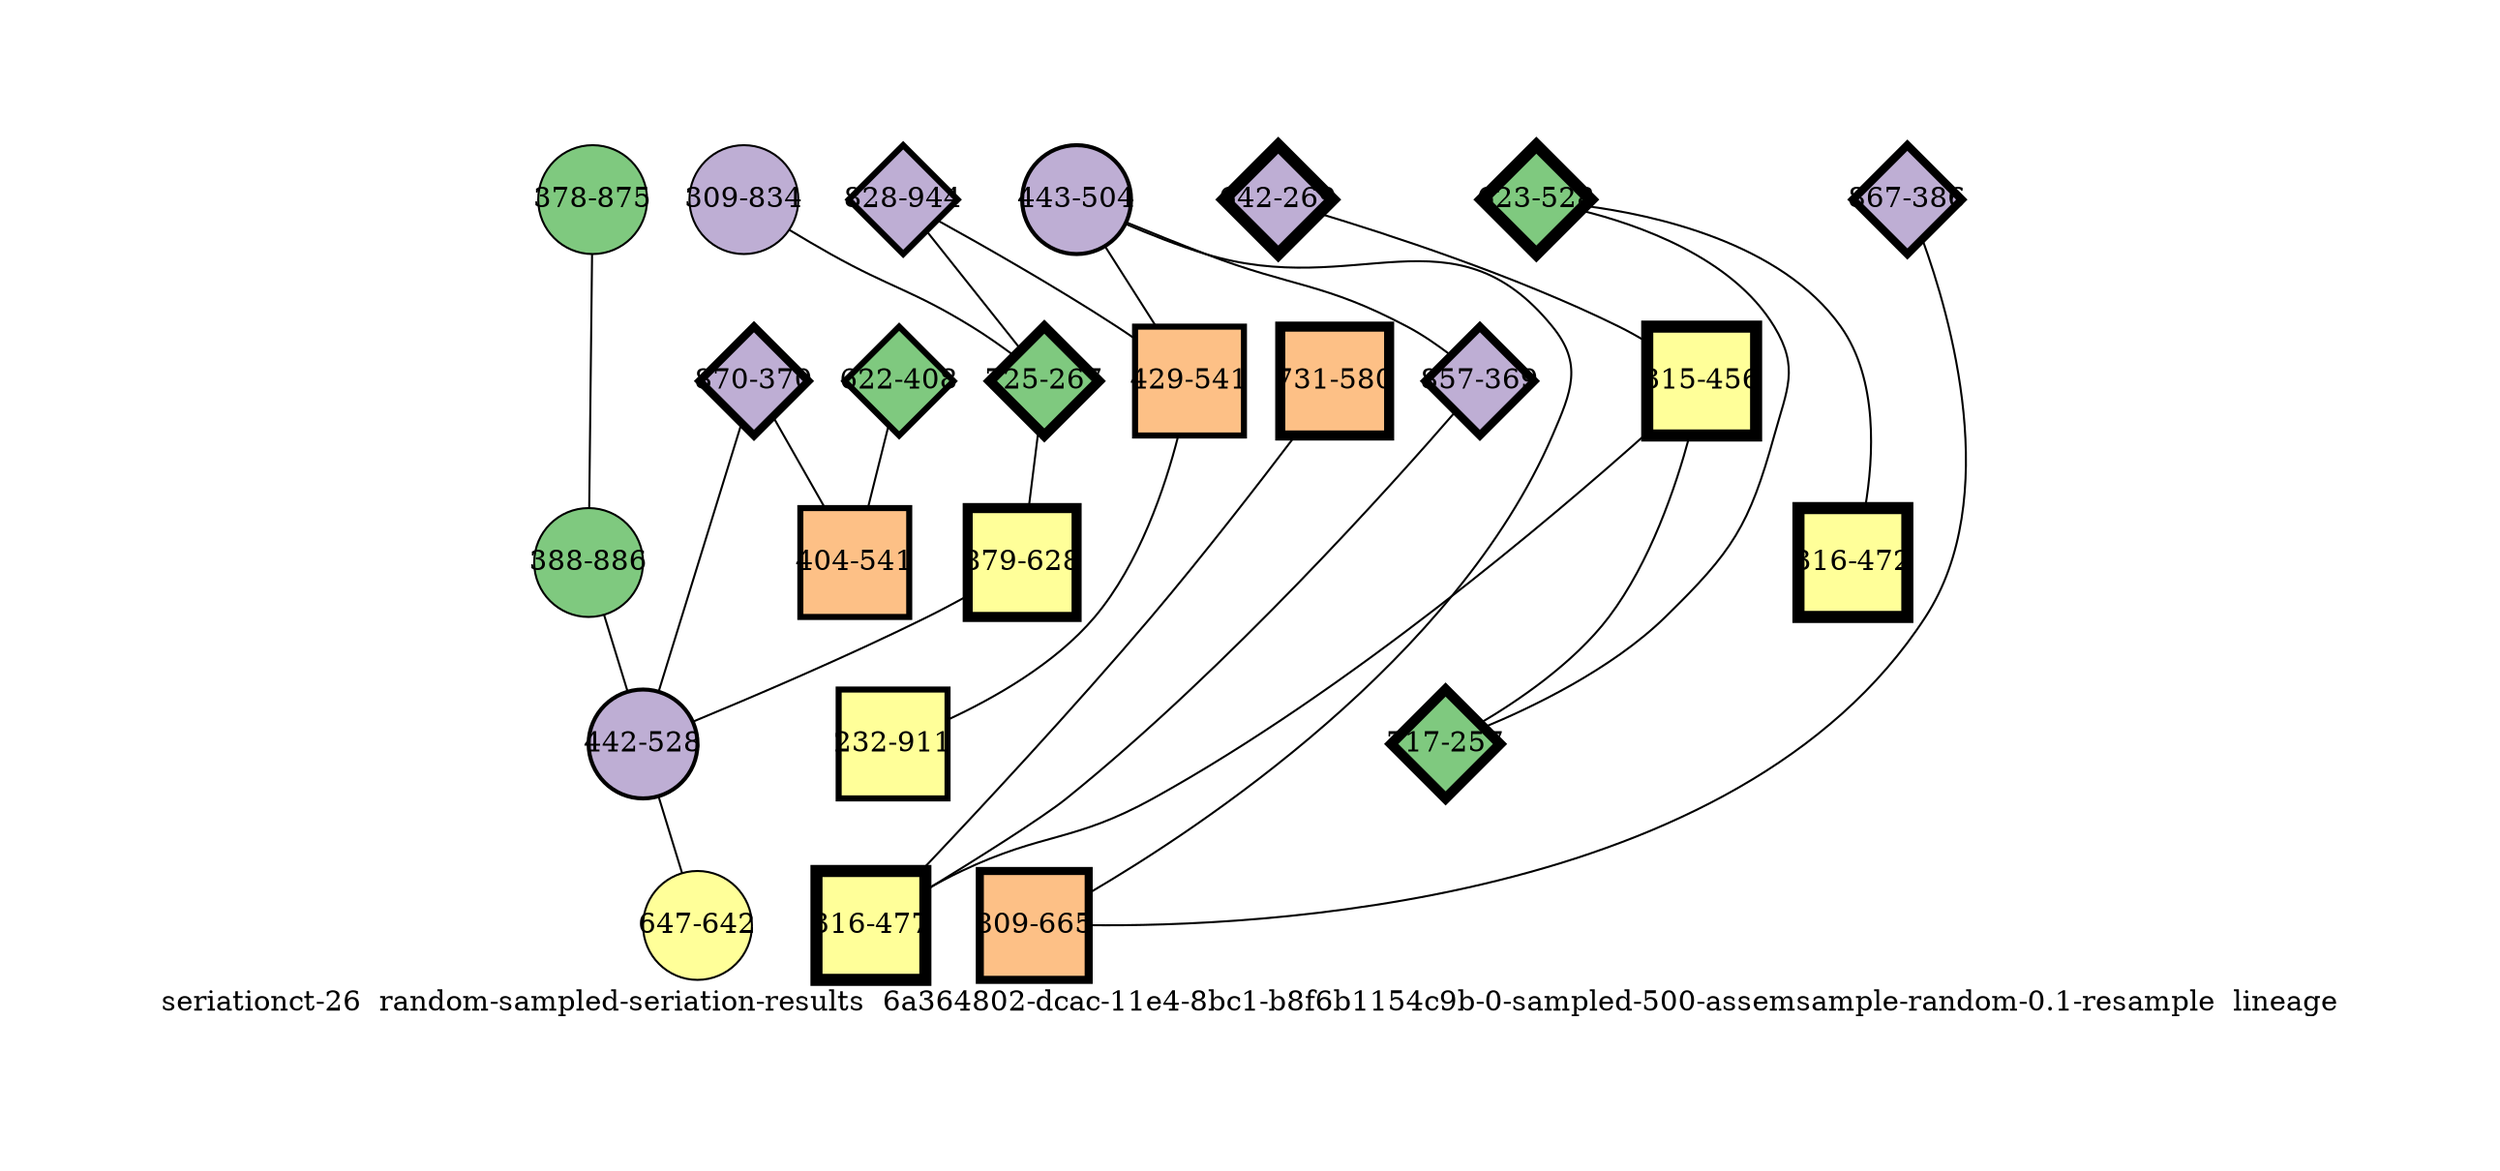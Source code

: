 strict graph "seriationct-26  random-sampled-seriation-results  6a364802-dcac-11e4-8bc1-b8f6b1154c9b-0-sampled-500-assemsample-random-0.1-resample  lineage" {
labelloc=b;
ratio=auto;
pad="1.0";
label="seriationct-26  random-sampled-seriation-results  6a364802-dcac-11e4-8bc1-b8f6b1154c9b-0-sampled-500-assemsample-random-0.1-resample  lineage";
node [width="0.75", style=filled, fixedsize=true, height="0.75", shape=circle, label=""];
0 [xCoordinate="944.0", appears_in_slice=3, yCoordinate="828.0", colorscheme=accent6, lineage_id=2, short_label="828-944", label="828-944", shape=diamond, cluster_id=1, fillcolor=2, size="500.0", id=0, penwidth="3.0"];
1 [xCoordinate="504.0", appears_in_slice=2, yCoordinate="443.0", colorscheme=accent6, lineage_id=0, short_label="443-504", label="443-504", shape=circle, cluster_id=1, fillcolor=2, size="500.0", id=1, penwidth="2.0"];
2 [xCoordinate="269.0", appears_in_slice=6, yCoordinate="642.0", colorscheme=accent6, lineage_id=2, short_label="642-269", label="642-269", shape=diamond, cluster_id=1, fillcolor=2, size="500.0", id=2, penwidth="6.0"];
3 [xCoordinate="834.0", appears_in_slice=1, yCoordinate="309.0", colorscheme=accent6, lineage_id=0, short_label="309-834", label="309-834", shape=circle, cluster_id=1, fillcolor=2, size="500.0", id=3, penwidth="1.0"];
4 [xCoordinate="369.0", appears_in_slice=4, yCoordinate="857.0", colorscheme=accent6, lineage_id=2, short_label="857-369", label="857-369", shape=diamond, cluster_id=1, fillcolor=2, size="500.0", id=4, penwidth="4.0"];
5 [xCoordinate="875.0", appears_in_slice=1, yCoordinate="378.0", colorscheme=accent6, lineage_id=0, short_label="378-875", label="378-875", shape=circle, cluster_id=0, fillcolor=1, size="500.0", id=5, penwidth="1.0"];
6 [xCoordinate="528.0", appears_in_slice=6, yCoordinate="623.0", colorscheme=accent6, lineage_id=2, short_label="623-528", label="623-528", shape=diamond, cluster_id=0, fillcolor=1, size="500.0", id=6, penwidth="6.0"];
7 [xCoordinate="267.0", appears_in_slice=5, yCoordinate="725.0", colorscheme=accent6, lineage_id=2, short_label="725-267", label="725-267", shape=diamond, cluster_id=0, fillcolor=1, size="500.0", id=7, penwidth="5.0"];
8 [xCoordinate="456.0", appears_in_slice=6, yCoordinate="315.0", colorscheme=accent6, lineage_id=1, short_label="315-456", label="315-456", shape=square, cluster_id=3, fillcolor=4, size="500.0", id=8, penwidth="6.0"];
9 [xCoordinate="541.0", appears_in_slice=3, yCoordinate="429.0", colorscheme=accent6, lineage_id=1, short_label="429-541", label="429-541", shape=square, cluster_id=2, fillcolor=3, size="500.0", id=9, penwidth="3.0"];
10 [xCoordinate="257.0", appears_in_slice=5, yCoordinate="717.0", colorscheme=accent6, lineage_id=2, short_label="717-257", label="717-257", shape=diamond, cluster_id=0, fillcolor=1, size="500.0", id=10, penwidth="5.0"];
11 [xCoordinate="386.0", appears_in_slice=4, yCoordinate="867.0", colorscheme=accent6, lineage_id=2, short_label="867-386", label="867-386", shape=diamond, cluster_id=1, fillcolor=2, size="500.0", id=11, penwidth="4.0"];
12 [xCoordinate="665.0", appears_in_slice=4, yCoordinate="809.0", colorscheme=accent6, lineage_id=1, short_label="809-665", label="809-665", shape=square, cluster_id=2, fillcolor=3, size="500.0", id=12, penwidth="4.0"];
13 [xCoordinate="370.0", appears_in_slice=4, yCoordinate="870.0", colorscheme=accent6, lineage_id=2, short_label="870-370", label="870-370", shape=diamond, cluster_id=1, fillcolor=2, size="500.0", id=13, penwidth="4.0"];
14 [xCoordinate="580.0", appears_in_slice=5, yCoordinate="731.0", colorscheme=accent6, lineage_id=1, short_label="731-580", label="731-580", shape=square, cluster_id=2, fillcolor=3, size="500.0", id=14, penwidth="5.0"];
15 [xCoordinate="408.0", appears_in_slice=3, yCoordinate="622.0", colorscheme=accent6, lineage_id=2, short_label="622-408", label="622-408", shape=diamond, cluster_id=0, fillcolor=1, size="500.0", id=15, penwidth="3.0"];
16 [xCoordinate="886.0", appears_in_slice=1, yCoordinate="388.0", colorscheme=accent6, lineage_id=0, short_label="388-886", label="388-886", shape=circle, cluster_id=0, fillcolor=1, size="500.0", id=16, penwidth="1.0"];
17 [xCoordinate="472.0", appears_in_slice=6, yCoordinate="316.0", colorscheme=accent6, lineage_id=1, short_label="316-472", label="316-472", shape=square, cluster_id=3, fillcolor=4, size="500.0", id=17, penwidth="6.0"];
18 [xCoordinate="541.0", appears_in_slice=3, yCoordinate="404.0", colorscheme=accent6, lineage_id=1, short_label="404-541", label="404-541", shape=square, cluster_id=2, fillcolor=3, size="500.0", id=19, penwidth="3.0"];
19 [xCoordinate="477.0", appears_in_slice=6, yCoordinate="316.0", colorscheme=accent6, lineage_id=1, short_label="316-477", label="316-477", shape=square, cluster_id=3, fillcolor=4, size="500.0", id=18, penwidth="6.0"];
20 [xCoordinate="911.0", appears_in_slice=3, yCoordinate="232.0", colorscheme=accent6, lineage_id=1, short_label="232-911", label="232-911", shape=square, cluster_id=3, fillcolor=4, size="500.0", id=20, penwidth="3.0"];
21 [xCoordinate="628.0", appears_in_slice=5, yCoordinate="879.0", colorscheme=accent6, lineage_id=1, short_label="879-628", label="879-628", shape=square, cluster_id=3, fillcolor=4, size="500.0", id=21, penwidth="5.0"];
22 [xCoordinate="528.0", appears_in_slice=2, yCoordinate="442.0", colorscheme=accent6, lineage_id=0, short_label="442-528", label="442-528", shape=circle, cluster_id=1, fillcolor=2, size="500.0", id=22, penwidth="2.0"];
23 [xCoordinate="642.0", appears_in_slice=1, yCoordinate="647.0", colorscheme=accent6, lineage_id=0, short_label="647-642", label="647-642", shape=circle, cluster_id=3, fillcolor=4, size="500.0", id=23, penwidth="1.0"];
0 -- 9  [inverseweight="4.02780730271", weight="0.248274042139"];
0 -- 7  [inverseweight="2.4921620151", weight="0.401258021727"];
1 -- 9  [inverseweight="2.04331988461", weight="0.489399632203"];
1 -- 4  [inverseweight="2.11028706161", weight="0.47386918026"];
1 -- 12  [inverseweight="2.43980827374", weight="0.409868271521"];
2 -- 8  [inverseweight="3.18026522483", weight="0.314439183309"];
3 -- 7  [inverseweight="1.47909575137", weight="0.67608875157"];
4 -- 19  [inverseweight="1.80114993302", weight="0.555200864553"];
5 -- 16  [inverseweight="12.4379648776", weight="0.080399004969"];
6 -- 17  [inverseweight="26.9581933009", weight="0.037094473982"];
6 -- 10  [inverseweight="2.19861478139", weight="0.454831837056"];
7 -- 21  [inverseweight="10.8236264878", weight="0.0923904756996"];
8 -- 19  [inverseweight="18.3555774554", weight="0.0544793538875"];
8 -- 10  [inverseweight="1.99789133953", weight="0.50052772151"];
9 -- 20  [inverseweight="8.4539583091", weight="0.118287784661"];
11 -- 12  [inverseweight="12.9013464548", weight="0.0775112895003"];
13 -- 18  [inverseweight="2.8293326561", weight="0.353440235401"];
13 -- 22  [inverseweight="3.61787302646", weight="0.276405499222"];
14 -- 19  [inverseweight="2.39209807727", weight="0.418043059983"];
15 -- 18  [inverseweight="20.7256668072", weight="0.0482493523273"];
16 -- 22  [inverseweight="1.47278120331", weight="0.678987481475"];
21 -- 22  [inverseweight="3.45197198446", weight="0.289689488936"];
22 -- 23  [inverseweight="1.7045894786", weight="0.586651514956"];
}
